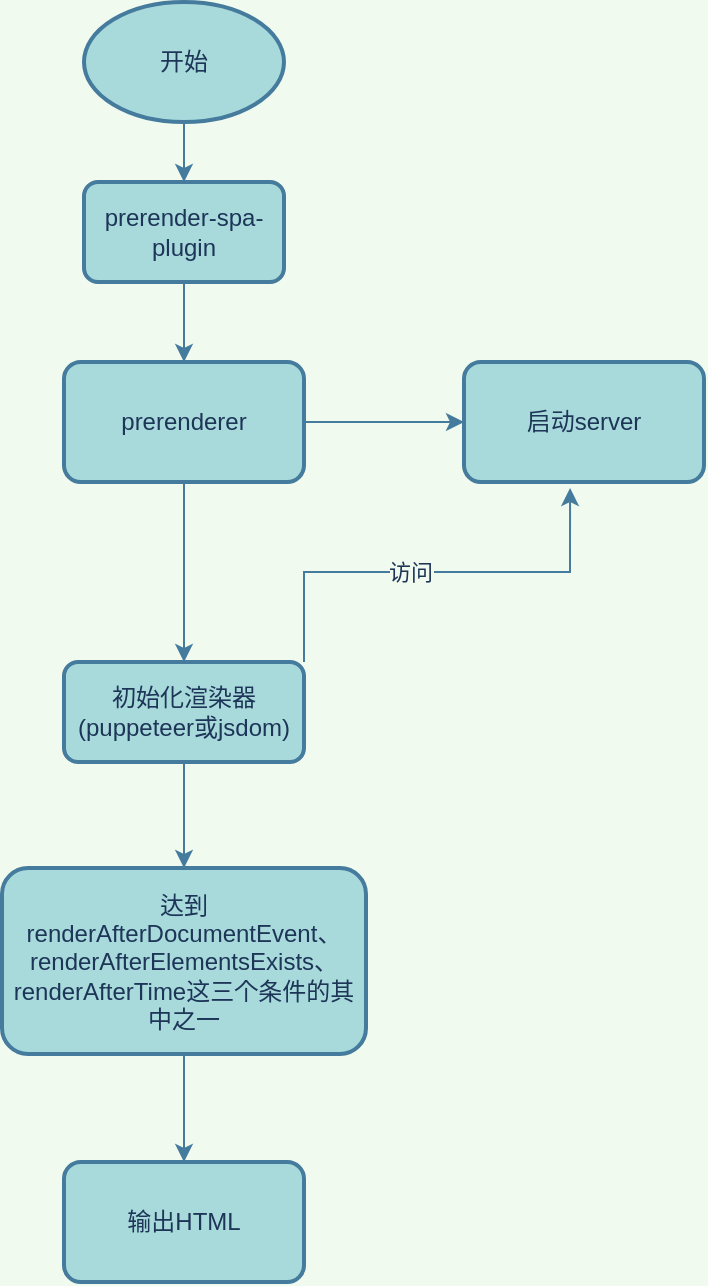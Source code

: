 <mxfile version="14.2.4" type="embed">
    <diagram id="DuqLLAlrQchvG_yw9ykC" name="Page-1">
        <mxGraphModel dx="839" dy="385" grid="1" gridSize="11" guides="1" tooltips="1" connect="1" arrows="1" fold="1" page="1" pageScale="1" pageWidth="827" pageHeight="1169" background="#F1FAEE" math="0" shadow="0">
            <root>
                <mxCell id="0"/>
                <mxCell id="1" parent="0"/>
                <mxCell id="8" value="" style="edgeStyle=orthogonalEdgeStyle;rounded=0;orthogonalLoop=1;jettySize=auto;html=1;labelBackgroundColor=#F1FAEE;strokeColor=#457B9D;fontColor=#1D3557;" parent="1" source="5" target="7" edge="1">
                    <mxGeometry relative="1" as="geometry"/>
                </mxCell>
                <mxCell id="5" value="开始" style="strokeWidth=2;html=1;shape=mxgraph.flowchart.start_1;whiteSpace=wrap;fillColor=#A8DADC;strokeColor=#457B9D;fontColor=#1D3557;" parent="1" vertex="1">
                    <mxGeometry x="180" y="40" width="100" height="60" as="geometry"/>
                </mxCell>
                <mxCell id="10" value="" style="edgeStyle=orthogonalEdgeStyle;rounded=0;orthogonalLoop=1;jettySize=auto;html=1;labelBackgroundColor=#F1FAEE;strokeColor=#457B9D;fontColor=#1D3557;" parent="1" source="7" target="9" edge="1">
                    <mxGeometry relative="1" as="geometry"/>
                </mxCell>
                <mxCell id="7" value="prerender-spa-plugin" style="rounded=1;whiteSpace=wrap;html=1;absoluteArcSize=1;arcSize=14;strokeWidth=2;fillColor=#A8DADC;strokeColor=#457B9D;fontColor=#1D3557;" parent="1" vertex="1">
                    <mxGeometry x="180" y="130" width="100" height="50" as="geometry"/>
                </mxCell>
                <mxCell id="12" value="" style="edgeStyle=orthogonalEdgeStyle;rounded=0;orthogonalLoop=1;jettySize=auto;html=1;labelBackgroundColor=#F1FAEE;strokeColor=#457B9D;fontColor=#1D3557;" parent="1" source="9" target="11" edge="1">
                    <mxGeometry relative="1" as="geometry"/>
                </mxCell>
                <mxCell id="14" value="" style="edgeStyle=orthogonalEdgeStyle;rounded=0;orthogonalLoop=1;jettySize=auto;html=1;labelBackgroundColor=#F1FAEE;strokeColor=#457B9D;fontColor=#1D3557;" parent="1" source="9" target="13" edge="1">
                    <mxGeometry relative="1" as="geometry"/>
                </mxCell>
                <mxCell id="9" value="prerenderer" style="whiteSpace=wrap;html=1;rounded=1;strokeWidth=2;arcSize=14;fillColor=#A8DADC;strokeColor=#457B9D;fontColor=#1D3557;" parent="1" vertex="1">
                    <mxGeometry x="170" y="220" width="120" height="60" as="geometry"/>
                </mxCell>
                <mxCell id="16" style="edgeStyle=orthogonalEdgeStyle;rounded=0;orthogonalLoop=1;jettySize=auto;html=1;exitX=1;exitY=0;exitDx=0;exitDy=0;entryX=0.442;entryY=1.05;entryDx=0;entryDy=0;entryPerimeter=0;labelBackgroundColor=#F1FAEE;strokeColor=#457B9D;fontColor=#1D3557;" parent="1" source="11" target="13" edge="1">
                    <mxGeometry relative="1" as="geometry"/>
                </mxCell>
                <mxCell id="17" value="访问" style="edgeLabel;html=1;align=center;verticalAlign=middle;resizable=0;points=[];labelBackgroundColor=#F1FAEE;fontColor=#1D3557;" parent="16" vertex="1" connectable="0">
                    <mxGeometry x="-0.109" relative="1" as="geometry">
                        <mxPoint as="offset"/>
                    </mxGeometry>
                </mxCell>
                <mxCell id="29" value="" style="edgeStyle=orthogonalEdgeStyle;curved=0;rounded=1;sketch=0;orthogonalLoop=1;jettySize=auto;html=1;strokeColor=#457B9D;fillColor=#A8DADC;fontColor=#1D3557;" parent="1" source="11" target="28" edge="1">
                    <mxGeometry relative="1" as="geometry"/>
                </mxCell>
                <mxCell id="11" value="初始化渲染器(puppeteer或jsdom)" style="whiteSpace=wrap;html=1;rounded=1;strokeWidth=2;arcSize=14;fillColor=#A8DADC;strokeColor=#457B9D;fontColor=#1D3557;" parent="1" vertex="1">
                    <mxGeometry x="170" y="370" width="120" height="50" as="geometry"/>
                </mxCell>
                <mxCell id="13" value="启动server" style="whiteSpace=wrap;html=1;rounded=1;strokeWidth=2;arcSize=14;fillColor=#A8DADC;strokeColor=#457B9D;fontColor=#1D3557;" parent="1" vertex="1">
                    <mxGeometry x="370" y="220" width="120" height="60" as="geometry"/>
                </mxCell>
                <mxCell id="24" value="" style="edgeStyle=orthogonalEdgeStyle;rounded=0;orthogonalLoop=1;jettySize=auto;html=1;labelBackgroundColor=#F1FAEE;strokeColor=#457B9D;fontColor=#1D3557;exitX=0.5;exitY=1;exitDx=0;exitDy=0;" parent="1" source="28" target="23" edge="1">
                    <mxGeometry relative="1" as="geometry">
                        <mxPoint x="230" y="572" as="sourcePoint"/>
                        <Array as="points"/>
                    </mxGeometry>
                </mxCell>
                <mxCell id="23" value="输出HTML" style="whiteSpace=wrap;html=1;rounded=1;strokeWidth=2;arcSize=14;fillColor=#A8DADC;strokeColor=#457B9D;fontColor=#1D3557;" parent="1" vertex="1">
                    <mxGeometry x="170" y="620" width="120" height="60" as="geometry"/>
                </mxCell>
                <mxCell id="28" value="达到renderAfterDocumentEvent、renderAfterElementsExists、renderAfterTime这三个条件的其中之一" style="whiteSpace=wrap;html=1;rounded=1;fontColor=#1D3557;strokeColor=#457B9D;strokeWidth=2;fillColor=#A8DADC;arcSize=14;" parent="1" vertex="1">
                    <mxGeometry x="139" y="473" width="182" height="93" as="geometry"/>
                </mxCell>
            </root>
        </mxGraphModel>
    </diagram>
</mxfile>